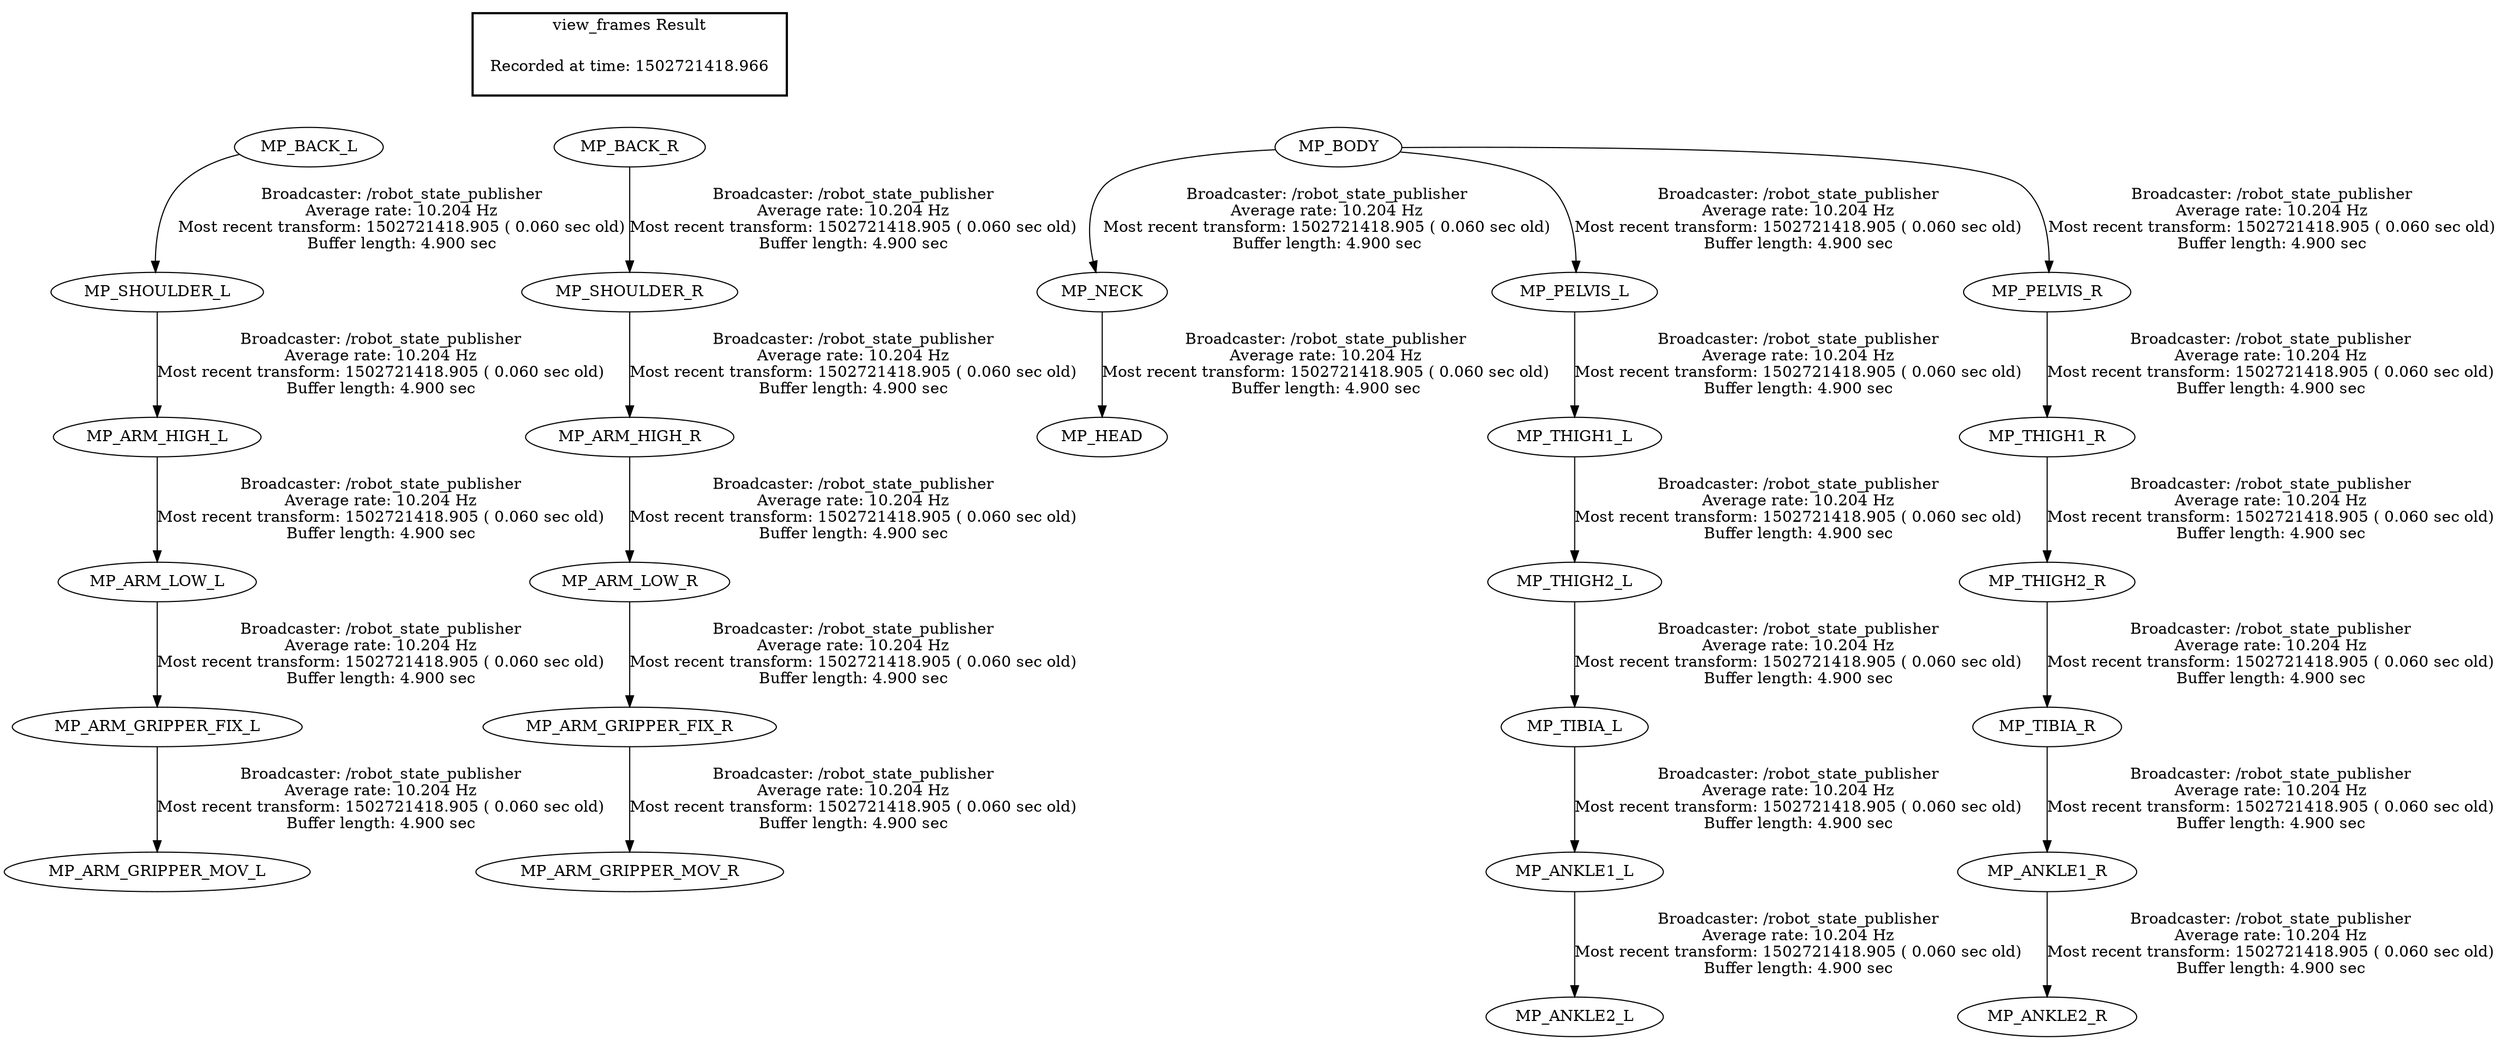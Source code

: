 digraph G {
"MP_TIBIA_L" -> "MP_ANKLE1_L"[label="Broadcaster: /robot_state_publisher\nAverage rate: 10.204 Hz\nMost recent transform: 1502721418.905 ( 0.060 sec old)\nBuffer length: 4.900 sec\n"];
"MP_THIGH2_L" -> "MP_TIBIA_L"[label="Broadcaster: /robot_state_publisher\nAverage rate: 10.204 Hz\nMost recent transform: 1502721418.905 ( 0.060 sec old)\nBuffer length: 4.900 sec\n"];
"MP_TIBIA_R" -> "MP_ANKLE1_R"[label="Broadcaster: /robot_state_publisher\nAverage rate: 10.204 Hz\nMost recent transform: 1502721418.905 ( 0.060 sec old)\nBuffer length: 4.900 sec\n"];
"MP_THIGH2_R" -> "MP_TIBIA_R"[label="Broadcaster: /robot_state_publisher\nAverage rate: 10.204 Hz\nMost recent transform: 1502721418.905 ( 0.060 sec old)\nBuffer length: 4.900 sec\n"];
"MP_ANKLE1_L" -> "MP_ANKLE2_L"[label="Broadcaster: /robot_state_publisher\nAverage rate: 10.204 Hz\nMost recent transform: 1502721418.905 ( 0.060 sec old)\nBuffer length: 4.900 sec\n"];
"MP_ANKLE1_R" -> "MP_ANKLE2_R"[label="Broadcaster: /robot_state_publisher\nAverage rate: 10.204 Hz\nMost recent transform: 1502721418.905 ( 0.060 sec old)\nBuffer length: 4.900 sec\n"];
"MP_ARM_GRIPPER_FIX_L" -> "MP_ARM_GRIPPER_MOV_L"[label="Broadcaster: /robot_state_publisher\nAverage rate: 10.204 Hz\nMost recent transform: 1502721418.905 ( 0.060 sec old)\nBuffer length: 4.900 sec\n"];
"MP_ARM_LOW_L" -> "MP_ARM_GRIPPER_FIX_L"[label="Broadcaster: /robot_state_publisher\nAverage rate: 10.204 Hz\nMost recent transform: 1502721418.905 ( 0.060 sec old)\nBuffer length: 4.900 sec\n"];
"MP_ARM_GRIPPER_FIX_R" -> "MP_ARM_GRIPPER_MOV_R"[label="Broadcaster: /robot_state_publisher\nAverage rate: 10.204 Hz\nMost recent transform: 1502721418.905 ( 0.060 sec old)\nBuffer length: 4.900 sec\n"];
"MP_ARM_LOW_R" -> "MP_ARM_GRIPPER_FIX_R"[label="Broadcaster: /robot_state_publisher\nAverage rate: 10.204 Hz\nMost recent transform: 1502721418.905 ( 0.060 sec old)\nBuffer length: 4.900 sec\n"];
"MP_SHOULDER_L" -> "MP_ARM_HIGH_L"[label="Broadcaster: /robot_state_publisher\nAverage rate: 10.204 Hz\nMost recent transform: 1502721418.905 ( 0.060 sec old)\nBuffer length: 4.900 sec\n"];
"MP_BACK_L" -> "MP_SHOULDER_L"[label="Broadcaster: /robot_state_publisher\nAverage rate: 10.204 Hz\nMost recent transform: 1502721418.905 ( 0.060 sec old)\nBuffer length: 4.900 sec\n"];
"MP_SHOULDER_R" -> "MP_ARM_HIGH_R"[label="Broadcaster: /robot_state_publisher\nAverage rate: 10.204 Hz\nMost recent transform: 1502721418.905 ( 0.060 sec old)\nBuffer length: 4.900 sec\n"];
"MP_BACK_R" -> "MP_SHOULDER_R"[label="Broadcaster: /robot_state_publisher\nAverage rate: 10.204 Hz\nMost recent transform: 1502721418.905 ( 0.060 sec old)\nBuffer length: 4.900 sec\n"];
"MP_ARM_HIGH_L" -> "MP_ARM_LOW_L"[label="Broadcaster: /robot_state_publisher\nAverage rate: 10.204 Hz\nMost recent transform: 1502721418.905 ( 0.060 sec old)\nBuffer length: 4.900 sec\n"];
"MP_ARM_HIGH_R" -> "MP_ARM_LOW_R"[label="Broadcaster: /robot_state_publisher\nAverage rate: 10.204 Hz\nMost recent transform: 1502721418.905 ( 0.060 sec old)\nBuffer length: 4.900 sec\n"];
"MP_BODY" -> "MP_NECK"[label="Broadcaster: /robot_state_publisher\nAverage rate: 10.204 Hz\nMost recent transform: 1502721418.905 ( 0.060 sec old)\nBuffer length: 4.900 sec\n"];
"MP_BODY" -> "MP_PELVIS_L"[label="Broadcaster: /robot_state_publisher\nAverage rate: 10.204 Hz\nMost recent transform: 1502721418.905 ( 0.060 sec old)\nBuffer length: 4.900 sec\n"];
"MP_BODY" -> "MP_PELVIS_R"[label="Broadcaster: /robot_state_publisher\nAverage rate: 10.204 Hz\nMost recent transform: 1502721418.905 ( 0.060 sec old)\nBuffer length: 4.900 sec\n"];
"MP_PELVIS_L" -> "MP_THIGH1_L"[label="Broadcaster: /robot_state_publisher\nAverage rate: 10.204 Hz\nMost recent transform: 1502721418.905 ( 0.060 sec old)\nBuffer length: 4.900 sec\n"];
"MP_PELVIS_R" -> "MP_THIGH1_R"[label="Broadcaster: /robot_state_publisher\nAverage rate: 10.204 Hz\nMost recent transform: 1502721418.905 ( 0.060 sec old)\nBuffer length: 4.900 sec\n"];
"MP_THIGH1_L" -> "MP_THIGH2_L"[label="Broadcaster: /robot_state_publisher\nAverage rate: 10.204 Hz\nMost recent transform: 1502721418.905 ( 0.060 sec old)\nBuffer length: 4.900 sec\n"];
"MP_THIGH1_R" -> "MP_THIGH2_R"[label="Broadcaster: /robot_state_publisher\nAverage rate: 10.204 Hz\nMost recent transform: 1502721418.905 ( 0.060 sec old)\nBuffer length: 4.900 sec\n"];
"MP_NECK" -> "MP_HEAD"[label="Broadcaster: /robot_state_publisher\nAverage rate: 10.204 Hz\nMost recent transform: 1502721418.905 ( 0.060 sec old)\nBuffer length: 4.900 sec\n"];
edge [style=invis];
 subgraph cluster_legend { style=bold; color=black; label ="view_frames Result";
"Recorded at time: 1502721418.966"[ shape=plaintext ] ;
 }->"MP_BODY";
edge [style=invis];
 subgraph cluster_legend { style=bold; color=black; label ="view_frames Result";
"Recorded at time: 1502721418.966"[ shape=plaintext ] ;
 }->"MP_BACK_L";
edge [style=invis];
 subgraph cluster_legend { style=bold; color=black; label ="view_frames Result";
"Recorded at time: 1502721418.966"[ shape=plaintext ] ;
 }->"MP_BACK_R";
}